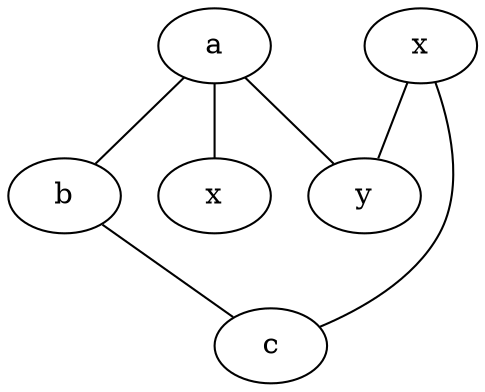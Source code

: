 graph test2 {
       a -- b -- c;
       a -- {x󠀽 y};
       x -- c [w=10.0];
       x -- y [w=5.0,len=3];
}

